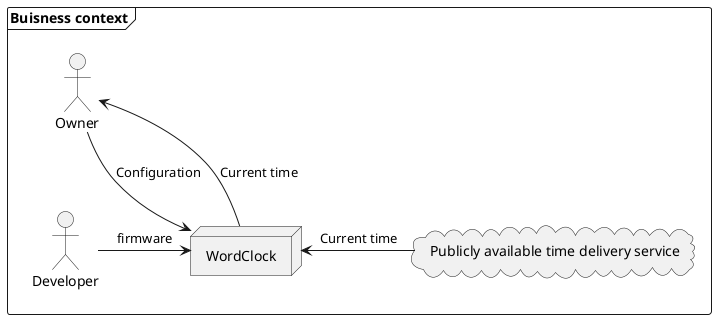 @startuml
frame "Buisness context" {

node WordClock

cloud "Publicly available time delivery service" as network_time

together {
    actor Owner
    actor Developer
    Owner -[hidden]- Developer
}

Owner -> WordClock : Configuration
Owner <- WordClock : Current time
Developer -> WordClock : firmware
    
WordClock <- network_time : Current time

}
@enduml